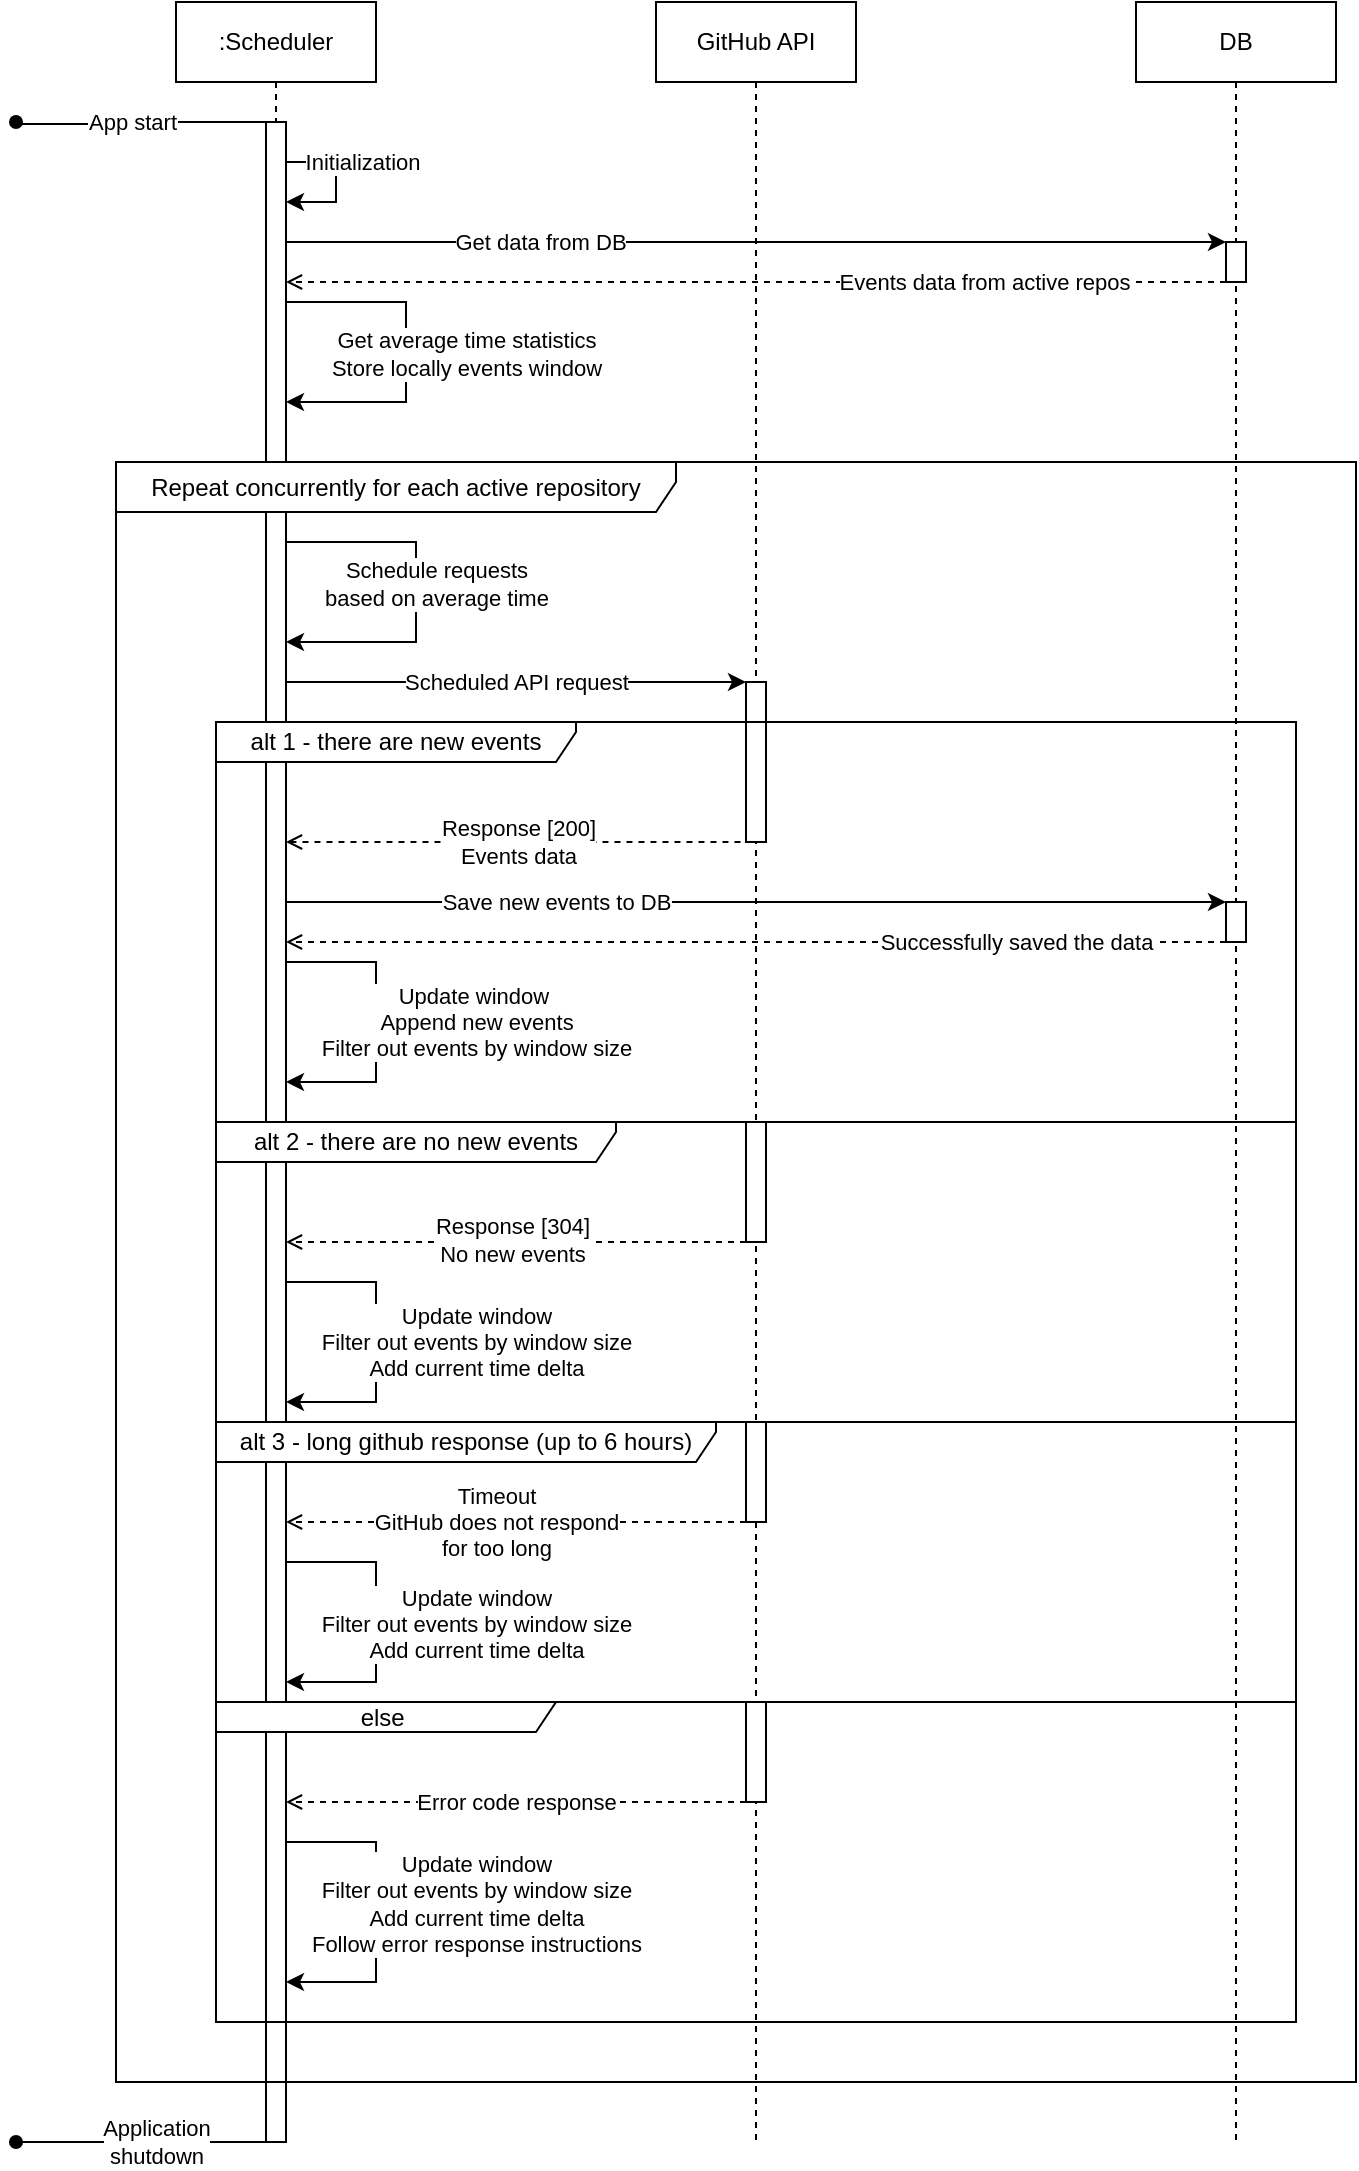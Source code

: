 <mxfile version="24.8.6">
  <diagram name="Page-1" id="McgcGxLk_ZRfMg0aqA5W">
    <mxGraphModel dx="1687" dy="868" grid="1" gridSize="10" guides="1" tooltips="1" connect="1" arrows="1" fold="1" page="1" pageScale="1" pageWidth="850" pageHeight="1100" math="0" shadow="0">
      <root>
        <mxCell id="0" />
        <mxCell id="iSizkOf7c_K9tfDlirgX-57" value="lifetime_lines" style="" parent="0" />
        <mxCell id="iSizkOf7c_K9tfDlirgX-15" value="DB" style="shape=umlLifeline;perimeter=lifelinePerimeter;whiteSpace=wrap;html=1;container=1;dropTarget=0;collapsible=0;recursiveResize=0;outlineConnect=0;portConstraint=eastwest;newEdgeStyle={&quot;curved&quot;:0,&quot;rounded&quot;:0};" vertex="1" parent="iSizkOf7c_K9tfDlirgX-57">
          <mxGeometry x="600" y="40" width="100" height="1070" as="geometry" />
        </mxCell>
        <mxCell id="iSizkOf7c_K9tfDlirgX-41" value="" style="html=1;points=[[0,0,0,0,5],[0,1,0,0,-5],[1,0,0,0,5],[1,1,0,0,-5]];perimeter=orthogonalPerimeter;outlineConnect=0;targetShapes=umlLifeline;portConstraint=eastwest;newEdgeStyle={&quot;curved&quot;:0,&quot;rounded&quot;:0};" vertex="1" parent="iSizkOf7c_K9tfDlirgX-15">
          <mxGeometry x="45" y="120" width="10" height="20" as="geometry" />
        </mxCell>
        <mxCell id="iSizkOf7c_K9tfDlirgX-83" value="" style="html=1;points=[[0,0,0,0,5],[0,1,0,0,-5],[1,0,0,0,5],[1,1,0,0,-5]];perimeter=orthogonalPerimeter;outlineConnect=0;targetShapes=umlLifeline;portConstraint=eastwest;newEdgeStyle={&quot;curved&quot;:0,&quot;rounded&quot;:0};" vertex="1" parent="iSizkOf7c_K9tfDlirgX-15">
          <mxGeometry x="45" y="450" width="10" height="20" as="geometry" />
        </mxCell>
        <mxCell id="iSizkOf7c_K9tfDlirgX-14" value="GitHub API" style="shape=umlLifeline;perimeter=lifelinePerimeter;whiteSpace=wrap;html=1;container=1;dropTarget=0;collapsible=0;recursiveResize=0;outlineConnect=0;portConstraint=eastwest;newEdgeStyle={&quot;curved&quot;:0,&quot;rounded&quot;:0};" vertex="1" parent="iSizkOf7c_K9tfDlirgX-57">
          <mxGeometry x="360" y="40" width="100" height="1070" as="geometry" />
        </mxCell>
        <mxCell id="iSizkOf7c_K9tfDlirgX-56" value="" style="html=1;points=[[0,0,0,0,5],[0,1,0,0,-5],[1,0,0,0,5],[1,1,0,0,-5]];perimeter=orthogonalPerimeter;outlineConnect=0;targetShapes=umlLifeline;portConstraint=eastwest;newEdgeStyle={&quot;curved&quot;:0,&quot;rounded&quot;:0};" vertex="1" parent="iSizkOf7c_K9tfDlirgX-14">
          <mxGeometry x="45" y="340" width="10" height="80" as="geometry" />
        </mxCell>
        <mxCell id="iSizkOf7c_K9tfDlirgX-13" value=":Scheduler" style="shape=umlLifeline;perimeter=lifelinePerimeter;whiteSpace=wrap;html=1;container=1;dropTarget=0;collapsible=0;recursiveResize=0;outlineConnect=0;portConstraint=eastwest;newEdgeStyle={&quot;curved&quot;:0,&quot;rounded&quot;:0};" vertex="1" parent="iSizkOf7c_K9tfDlirgX-57">
          <mxGeometry x="120" y="40" width="100" height="580" as="geometry" />
        </mxCell>
        <mxCell id="iSizkOf7c_K9tfDlirgX-20" style="edgeStyle=orthogonalEdgeStyle;rounded=0;orthogonalLoop=1;jettySize=auto;html=1;curved=0;" edge="1" parent="iSizkOf7c_K9tfDlirgX-13" source="iSizkOf7c_K9tfDlirgX-19" target="iSizkOf7c_K9tfDlirgX-19">
          <mxGeometry relative="1" as="geometry">
            <mxPoint x="65" y="100.034" as="targetPoint" />
            <Array as="points">
              <mxPoint x="80" y="80" />
              <mxPoint x="80" y="100" />
            </Array>
          </mxGeometry>
        </mxCell>
        <mxCell id="iSizkOf7c_K9tfDlirgX-22" value="Initialization" style="edgeLabel;html=1;align=center;verticalAlign=middle;resizable=0;points=[];" vertex="1" connectable="0" parent="iSizkOf7c_K9tfDlirgX-20">
          <mxGeometry x="-0.337" y="-1" relative="1" as="geometry">
            <mxPoint x="15" y="-1" as="offset" />
          </mxGeometry>
        </mxCell>
        <mxCell id="iSizkOf7c_K9tfDlirgX-84" style="edgeStyle=orthogonalEdgeStyle;rounded=0;orthogonalLoop=1;jettySize=auto;html=1;curved=0;dashed=1;endArrow=open;endFill=0;" edge="1" parent="iSizkOf7c_K9tfDlirgX-57" source="iSizkOf7c_K9tfDlirgX-83" target="iSizkOf7c_K9tfDlirgX-19">
          <mxGeometry relative="1" as="geometry">
            <Array as="points">
              <mxPoint x="410" y="510" />
              <mxPoint x="410" y="510" />
            </Array>
          </mxGeometry>
        </mxCell>
        <mxCell id="iSizkOf7c_K9tfDlirgX-85" value="Successfully saved the data" style="edgeLabel;html=1;align=center;verticalAlign=middle;resizable=0;points=[];" vertex="1" connectable="0" parent="iSizkOf7c_K9tfDlirgX-84">
          <mxGeometry x="-0.2" y="1" relative="1" as="geometry">
            <mxPoint x="83" y="-1" as="offset" />
          </mxGeometry>
        </mxCell>
        <mxCell id="iSizkOf7c_K9tfDlirgX-97" style="edgeStyle=orthogonalEdgeStyle;rounded=0;orthogonalLoop=1;jettySize=auto;html=1;curved=0;dashed=1;endArrow=open;endFill=0;" edge="1" parent="iSizkOf7c_K9tfDlirgX-57" source="iSizkOf7c_K9tfDlirgX-96" target="iSizkOf7c_K9tfDlirgX-19">
          <mxGeometry relative="1" as="geometry">
            <Array as="points">
              <mxPoint x="340" y="660" />
              <mxPoint x="340" y="660" />
            </Array>
          </mxGeometry>
        </mxCell>
        <mxCell id="iSizkOf7c_K9tfDlirgX-98" value="Response [304]&lt;div&gt;No new events&lt;/div&gt;" style="edgeLabel;html=1;align=center;verticalAlign=middle;resizable=0;points=[];" vertex="1" connectable="0" parent="iSizkOf7c_K9tfDlirgX-97">
          <mxGeometry x="0.016" y="-1" relative="1" as="geometry">
            <mxPoint as="offset" />
          </mxGeometry>
        </mxCell>
        <mxCell id="iSizkOf7c_K9tfDlirgX-96" value="" style="html=1;points=[[0,0,0,0,5],[0,1,0,0,-5],[1,0,0,0,5],[1,1,0,0,-5]];perimeter=orthogonalPerimeter;outlineConnect=0;targetShapes=umlLifeline;portConstraint=eastwest;newEdgeStyle={&quot;curved&quot;:0,&quot;rounded&quot;:0};" vertex="1" parent="iSizkOf7c_K9tfDlirgX-57">
          <mxGeometry x="405" y="600" width="10" height="60" as="geometry" />
        </mxCell>
        <mxCell id="iSizkOf7c_K9tfDlirgX-52" style="edgeStyle=orthogonalEdgeStyle;rounded=0;orthogonalLoop=1;jettySize=auto;html=1;curved=0;elbow=vertical;" edge="1" parent="iSizkOf7c_K9tfDlirgX-57" source="iSizkOf7c_K9tfDlirgX-19" target="iSizkOf7c_K9tfDlirgX-19">
          <mxGeometry relative="1" as="geometry">
            <mxPoint x="185" y="329.97" as="sourcePoint" />
            <mxPoint x="185" y="359.97" as="targetPoint" />
            <Array as="points">
              <mxPoint x="240" y="310" />
              <mxPoint x="240" y="360" />
            </Array>
          </mxGeometry>
        </mxCell>
        <mxCell id="iSizkOf7c_K9tfDlirgX-53" value="Schedule requests&lt;div&gt;based on average time&lt;/div&gt;" style="edgeLabel;html=1;align=center;verticalAlign=middle;resizable=0;points=[];" vertex="1" connectable="0" parent="iSizkOf7c_K9tfDlirgX-52">
          <mxGeometry x="0.159" relative="1" as="geometry">
            <mxPoint x="10" y="-19" as="offset" />
          </mxGeometry>
        </mxCell>
        <mxCell id="iSizkOf7c_K9tfDlirgX-44" style="edgeStyle=orthogonalEdgeStyle;rounded=0;orthogonalLoop=1;jettySize=auto;html=1;curved=0;" edge="1" parent="iSizkOf7c_K9tfDlirgX-57" source="iSizkOf7c_K9tfDlirgX-19" target="iSizkOf7c_K9tfDlirgX-19">
          <mxGeometry relative="1" as="geometry">
            <mxPoint x="180" y="190" as="sourcePoint" />
            <mxPoint x="180" y="240.034" as="targetPoint" />
            <Array as="points">
              <mxPoint x="235" y="190" />
              <mxPoint x="235" y="240" />
            </Array>
          </mxGeometry>
        </mxCell>
        <mxCell id="iSizkOf7c_K9tfDlirgX-47" value="Get average time statistics&lt;div&gt;Store locally events window&lt;/div&gt;" style="edgeLabel;html=1;align=center;verticalAlign=middle;resizable=0;points=[];" vertex="1" connectable="0" parent="iSizkOf7c_K9tfDlirgX-44">
          <mxGeometry x="0.005" y="1" relative="1" as="geometry">
            <mxPoint x="29" as="offset" />
          </mxGeometry>
        </mxCell>
        <mxCell id="1" value="general" parent="0" />
        <mxCell id="iSizkOf7c_K9tfDlirgX-16" style="edgeStyle=orthogonalEdgeStyle;rounded=0;orthogonalLoop=1;jettySize=auto;html=1;curved=0;endArrow=oval;endFill=1;" edge="1" parent="1" source="iSizkOf7c_K9tfDlirgX-13">
          <mxGeometry relative="1" as="geometry">
            <mxPoint x="40" y="100" as="targetPoint" />
            <Array as="points">
              <mxPoint x="81" y="100" />
              <mxPoint x="40" y="101" />
            </Array>
          </mxGeometry>
        </mxCell>
        <mxCell id="iSizkOf7c_K9tfDlirgX-17" value="App start" style="edgeLabel;html=1;align=center;verticalAlign=middle;resizable=0;points=[];" vertex="1" connectable="0" parent="iSizkOf7c_K9tfDlirgX-16">
          <mxGeometry x="0.087" relative="1" as="geometry">
            <mxPoint as="offset" />
          </mxGeometry>
        </mxCell>
        <mxCell id="iSizkOf7c_K9tfDlirgX-38" style="edgeStyle=orthogonalEdgeStyle;rounded=0;orthogonalLoop=1;jettySize=auto;html=1;curved=0;" edge="1" parent="1" source="iSizkOf7c_K9tfDlirgX-19" target="iSizkOf7c_K9tfDlirgX-41">
          <mxGeometry relative="1" as="geometry">
            <mxPoint x="185" y="160.034" as="sourcePoint" />
            <mxPoint x="640" y="160" as="targetPoint" />
            <Array as="points">
              <mxPoint x="290" y="160" />
              <mxPoint x="290" y="160" />
            </Array>
          </mxGeometry>
        </mxCell>
        <mxCell id="iSizkOf7c_K9tfDlirgX-39" value="Get data from DB" style="edgeLabel;html=1;align=center;verticalAlign=middle;resizable=0;points=[];" vertex="1" connectable="0" parent="iSizkOf7c_K9tfDlirgX-38">
          <mxGeometry x="-0.678" y="1" relative="1" as="geometry">
            <mxPoint x="51" y="1" as="offset" />
          </mxGeometry>
        </mxCell>
        <mxCell id="iSizkOf7c_K9tfDlirgX-42" style="edgeStyle=orthogonalEdgeStyle;rounded=0;orthogonalLoop=1;jettySize=auto;html=1;curved=0;dashed=1;endArrow=open;endFill=0;" edge="1" parent="1" source="iSizkOf7c_K9tfDlirgX-41" target="iSizkOf7c_K9tfDlirgX-19">
          <mxGeometry relative="1" as="geometry">
            <mxPoint x="185" y="180.034" as="targetPoint" />
            <Array as="points">
              <mxPoint x="410" y="180" />
              <mxPoint x="410" y="180" />
            </Array>
          </mxGeometry>
        </mxCell>
        <mxCell id="iSizkOf7c_K9tfDlirgX-43" value="Events data from active repos" style="edgeLabel;html=1;align=center;verticalAlign=middle;resizable=0;points=[];" vertex="1" connectable="0" parent="iSizkOf7c_K9tfDlirgX-42">
          <mxGeometry x="0.593" y="-1" relative="1" as="geometry">
            <mxPoint x="253" y="1" as="offset" />
          </mxGeometry>
        </mxCell>
        <mxCell id="iSizkOf7c_K9tfDlirgX-106" style="edgeStyle=orthogonalEdgeStyle;rounded=0;orthogonalLoop=1;jettySize=auto;html=1;curved=0;endArrow=oval;endFill=1;" edge="1" parent="1" source="iSizkOf7c_K9tfDlirgX-19">
          <mxGeometry relative="1" as="geometry">
            <mxPoint x="40" y="1110" as="targetPoint" />
            <Array as="points">
              <mxPoint x="40" y="1110" />
            </Array>
          </mxGeometry>
        </mxCell>
        <mxCell id="iSizkOf7c_K9tfDlirgX-107" value="Application&lt;div&gt;shutdown&lt;/div&gt;" style="edgeLabel;html=1;align=center;verticalAlign=middle;resizable=0;points=[];" vertex="1" connectable="0" parent="iSizkOf7c_K9tfDlirgX-106">
          <mxGeometry x="0.177" relative="1" as="geometry">
            <mxPoint x="18" as="offset" />
          </mxGeometry>
        </mxCell>
        <mxCell id="iSizkOf7c_K9tfDlirgX-19" value="" style="html=1;points=[[0,0,0,0,5],[0,1,0,0,-5],[1,0,0,0,5],[1,1,0,0,-5]];perimeter=orthogonalPerimeter;outlineConnect=0;targetShapes=umlLifeline;portConstraint=eastwest;newEdgeStyle={&quot;curved&quot;:0,&quot;rounded&quot;:0};" vertex="1" parent="1">
          <mxGeometry x="165" y="100" width="10" height="1010" as="geometry" />
        </mxCell>
        <mxCell id="iSizkOf7c_K9tfDlirgX-54" style="edgeStyle=orthogonalEdgeStyle;rounded=0;orthogonalLoop=1;jettySize=auto;html=1;curved=0;" edge="1" parent="1" source="iSizkOf7c_K9tfDlirgX-19" target="iSizkOf7c_K9tfDlirgX-56">
          <mxGeometry relative="1" as="geometry">
            <mxPoint x="400" y="360" as="targetPoint" />
            <Array as="points">
              <mxPoint x="280" y="380" />
              <mxPoint x="280" y="380" />
            </Array>
          </mxGeometry>
        </mxCell>
        <mxCell id="iSizkOf7c_K9tfDlirgX-58" value="Scheduled API request" style="edgeLabel;html=1;align=center;verticalAlign=middle;resizable=0;points=[];" vertex="1" connectable="0" parent="iSizkOf7c_K9tfDlirgX-54">
          <mxGeometry x="-0.347" relative="1" as="geometry">
            <mxPoint x="40" as="offset" />
          </mxGeometry>
        </mxCell>
        <mxCell id="iSizkOf7c_K9tfDlirgX-71" style="edgeStyle=orthogonalEdgeStyle;rounded=0;orthogonalLoop=1;jettySize=auto;html=1;curved=0;dashed=1;endArrow=open;endFill=0;" edge="1" parent="1" source="iSizkOf7c_K9tfDlirgX-68">
          <mxGeometry relative="1" as="geometry">
            <mxPoint x="175" y="800" as="targetPoint" />
            <mxPoint x="400" y="840" as="sourcePoint" />
            <Array as="points">
              <mxPoint x="290" y="800" />
              <mxPoint x="290" y="800" />
            </Array>
          </mxGeometry>
        </mxCell>
        <mxCell id="iSizkOf7c_K9tfDlirgX-72" value="Timeout&lt;div&gt;GitHub does not respond&lt;/div&gt;&lt;div&gt;for too long&lt;/div&gt;" style="edgeLabel;html=1;align=center;verticalAlign=middle;resizable=0;points=[];" vertex="1" connectable="0" parent="iSizkOf7c_K9tfDlirgX-71">
          <mxGeometry x="0.065" relative="1" as="geometry">
            <mxPoint x="-3" as="offset" />
          </mxGeometry>
        </mxCell>
        <mxCell id="iSizkOf7c_K9tfDlirgX-68" value="" style="html=1;points=[[0,0,0,0,5],[0,1,0,0,-5],[1,0,0,0,5],[1,1,0,0,-5]];perimeter=orthogonalPerimeter;outlineConnect=0;targetShapes=umlLifeline;portConstraint=eastwest;newEdgeStyle={&quot;curved&quot;:0,&quot;rounded&quot;:0};" vertex="1" parent="1">
          <mxGeometry x="405" y="750" width="10" height="50" as="geometry" />
        </mxCell>
        <mxCell id="iSizkOf7c_K9tfDlirgX-74" value="" style="html=1;points=[[0,0,0,0,5],[0,1,0,0,-5],[1,0,0,0,5],[1,1,0,0,-5]];perimeter=orthogonalPerimeter;outlineConnect=0;targetShapes=umlLifeline;portConstraint=eastwest;newEdgeStyle={&quot;curved&quot;:0,&quot;rounded&quot;:0};" vertex="1" parent="1">
          <mxGeometry x="405" y="890" width="10" height="50" as="geometry" />
        </mxCell>
        <mxCell id="iSizkOf7c_K9tfDlirgX-86" style="edgeStyle=orthogonalEdgeStyle;rounded=0;orthogonalLoop=1;jettySize=auto;html=1;curved=0;" edge="1" parent="1" target="iSizkOf7c_K9tfDlirgX-19">
          <mxGeometry relative="1" as="geometry">
            <mxPoint x="175" y="530" as="sourcePoint" />
            <mxPoint x="175" y="560" as="targetPoint" />
            <Array as="points">
              <mxPoint x="175" y="520" />
              <mxPoint x="220" y="520" />
              <mxPoint x="220" y="580" />
            </Array>
          </mxGeometry>
        </mxCell>
        <mxCell id="iSizkOf7c_K9tfDlirgX-94" value="Update window&amp;nbsp;&lt;div&gt;Append new events&lt;/div&gt;&lt;div&gt;Filter out events by window size&lt;/div&gt;" style="edgeLabel;html=1;align=center;verticalAlign=middle;resizable=0;points=[];" vertex="1" connectable="0" parent="iSizkOf7c_K9tfDlirgX-86">
          <mxGeometry x="-0.007" y="1" relative="1" as="geometry">
            <mxPoint x="49" y="5" as="offset" />
          </mxGeometry>
        </mxCell>
        <mxCell id="iSizkOf7c_K9tfDlirgX-100" style="edgeStyle=orthogonalEdgeStyle;rounded=0;orthogonalLoop=1;jettySize=auto;html=1;curved=0;" edge="1" parent="1">
          <mxGeometry relative="1" as="geometry">
            <mxPoint x="175" y="690" as="sourcePoint" />
            <mxPoint x="175" y="740" as="targetPoint" />
            <Array as="points">
              <mxPoint x="175" y="680" />
              <mxPoint x="220" y="680" />
              <mxPoint x="220" y="740" />
              <mxPoint x="175" y="740" />
            </Array>
          </mxGeometry>
        </mxCell>
        <mxCell id="iSizkOf7c_K9tfDlirgX-101" value="Update window&lt;div&gt;Filter out events by window size&lt;/div&gt;&lt;div&gt;Add current time delta&lt;/div&gt;" style="edgeLabel;html=1;align=center;verticalAlign=middle;resizable=0;points=[];" vertex="1" connectable="0" parent="iSizkOf7c_K9tfDlirgX-100">
          <mxGeometry x="-0.001" y="1" relative="1" as="geometry">
            <mxPoint x="49" y="5" as="offset" />
          </mxGeometry>
        </mxCell>
        <mxCell id="iSizkOf7c_K9tfDlirgX-102" style="edgeStyle=orthogonalEdgeStyle;rounded=0;orthogonalLoop=1;jettySize=auto;html=1;curved=0;" edge="1" parent="1">
          <mxGeometry relative="1" as="geometry">
            <mxPoint x="175" y="830" as="sourcePoint" />
            <mxPoint x="175" y="880" as="targetPoint" />
            <Array as="points">
              <mxPoint x="175" y="820" />
              <mxPoint x="220" y="820" />
              <mxPoint x="220" y="880" />
              <mxPoint x="175" y="880" />
            </Array>
          </mxGeometry>
        </mxCell>
        <mxCell id="iSizkOf7c_K9tfDlirgX-103" value="Update window&lt;div&gt;Filter out events by window size&lt;/div&gt;&lt;div&gt;Add current time delta&lt;/div&gt;" style="edgeLabel;html=1;align=center;verticalAlign=middle;resizable=0;points=[];" vertex="1" connectable="0" parent="iSizkOf7c_K9tfDlirgX-102">
          <mxGeometry x="-0.045" relative="1" as="geometry">
            <mxPoint x="50" y="9" as="offset" />
          </mxGeometry>
        </mxCell>
        <mxCell id="iSizkOf7c_K9tfDlirgX-104" style="edgeStyle=orthogonalEdgeStyle;rounded=0;orthogonalLoop=1;jettySize=auto;html=1;curved=0;" edge="1" parent="1" source="iSizkOf7c_K9tfDlirgX-19">
          <mxGeometry relative="1" as="geometry">
            <mxPoint x="175" y="690" as="sourcePoint" />
            <mxPoint x="175" y="1030" as="targetPoint" />
            <Array as="points">
              <mxPoint x="220" y="960" />
              <mxPoint x="220" y="1030" />
            </Array>
          </mxGeometry>
        </mxCell>
        <mxCell id="iSizkOf7c_K9tfDlirgX-105" value="Update window&lt;div&gt;Filter out events by window size&lt;/div&gt;&lt;div&gt;Add current time delta&lt;/div&gt;&lt;div&gt;Follow error response instructions&lt;/div&gt;" style="edgeLabel;html=1;align=center;verticalAlign=middle;resizable=0;points=[];" vertex="1" connectable="0" parent="iSizkOf7c_K9tfDlirgX-104">
          <mxGeometry x="-0.067" y="-2" relative="1" as="geometry">
            <mxPoint x="52" y="1" as="offset" />
          </mxGeometry>
        </mxCell>
        <mxCell id="iSizkOf7c_K9tfDlirgX-31" value="frames" style="" parent="0" />
        <mxCell id="iSizkOf7c_K9tfDlirgX-61" value="Repeat concurrently for each active repository" style="shape=umlFrame;whiteSpace=wrap;html=1;pointerEvents=0;width=280;height=25;" vertex="1" parent="iSizkOf7c_K9tfDlirgX-31">
          <mxGeometry x="90" y="270" width="620" height="810" as="geometry" />
        </mxCell>
        <mxCell id="iSizkOf7c_K9tfDlirgX-62" value="alt 1 - there are new events" style="shape=umlFrame;whiteSpace=wrap;html=1;pointerEvents=0;width=180;height=20;" vertex="1" parent="iSizkOf7c_K9tfDlirgX-31">
          <mxGeometry x="140" y="400" width="540" height="200" as="geometry" />
        </mxCell>
        <mxCell id="iSizkOf7c_K9tfDlirgX-64" value="alt 3 - long github response (up to 6 hours)" style="shape=umlFrame;whiteSpace=wrap;html=1;pointerEvents=0;width=250;height=20;" vertex="1" parent="iSizkOf7c_K9tfDlirgX-31">
          <mxGeometry x="140" y="750" width="540" height="140" as="geometry" />
        </mxCell>
        <mxCell id="iSizkOf7c_K9tfDlirgX-65" value="else&amp;nbsp;" style="shape=umlFrame;whiteSpace=wrap;html=1;pointerEvents=0;width=170;height=15;" vertex="1" parent="iSizkOf7c_K9tfDlirgX-31">
          <mxGeometry x="140" y="890" width="540" height="160" as="geometry" />
        </mxCell>
        <mxCell id="iSizkOf7c_K9tfDlirgX-66" style="edgeStyle=orthogonalEdgeStyle;rounded=0;orthogonalLoop=1;jettySize=auto;html=1;curved=0;startArrow=open;startFill=0;endArrow=none;endFill=0;dashed=1;" edge="1" parent="iSizkOf7c_K9tfDlirgX-31" source="iSizkOf7c_K9tfDlirgX-19" target="iSizkOf7c_K9tfDlirgX-56">
          <mxGeometry relative="1" as="geometry">
            <Array as="points">
              <mxPoint x="290" y="460" />
              <mxPoint x="290" y="460" />
            </Array>
          </mxGeometry>
        </mxCell>
        <mxCell id="iSizkOf7c_K9tfDlirgX-67" value="Response [200]&lt;div&gt;Events data&lt;/div&gt;" style="edgeLabel;html=1;align=center;verticalAlign=middle;resizable=0;points=[];" vertex="1" connectable="0" parent="iSizkOf7c_K9tfDlirgX-66">
          <mxGeometry x="0.125" y="2" relative="1" as="geometry">
            <mxPoint x="-14" y="2" as="offset" />
          </mxGeometry>
        </mxCell>
        <mxCell id="iSizkOf7c_K9tfDlirgX-75" style="edgeStyle=orthogonalEdgeStyle;rounded=0;orthogonalLoop=1;jettySize=auto;html=1;curved=0;dashed=1;endArrow=open;endFill=0;" edge="1" parent="iSizkOf7c_K9tfDlirgX-31" source="iSizkOf7c_K9tfDlirgX-74" target="iSizkOf7c_K9tfDlirgX-19">
          <mxGeometry relative="1" as="geometry">
            <mxPoint x="175" y="900" as="targetPoint" />
            <Array as="points">
              <mxPoint x="290" y="940" />
              <mxPoint x="290" y="940" />
            </Array>
          </mxGeometry>
        </mxCell>
        <mxCell id="iSizkOf7c_K9tfDlirgX-76" value="Error code response" style="edgeLabel;html=1;align=center;verticalAlign=middle;resizable=0;points=[];" vertex="1" connectable="0" parent="iSizkOf7c_K9tfDlirgX-75">
          <mxGeometry x="0.034" y="2" relative="1" as="geometry">
            <mxPoint x="4" y="-2" as="offset" />
          </mxGeometry>
        </mxCell>
        <mxCell id="iSizkOf7c_K9tfDlirgX-79" style="edgeStyle=orthogonalEdgeStyle;rounded=0;orthogonalLoop=1;jettySize=auto;html=1;curved=0;" edge="1" parent="iSizkOf7c_K9tfDlirgX-31" source="iSizkOf7c_K9tfDlirgX-19" target="iSizkOf7c_K9tfDlirgX-83">
          <mxGeometry relative="1" as="geometry">
            <Array as="points">
              <mxPoint x="290" y="490" />
              <mxPoint x="290" y="490" />
            </Array>
          </mxGeometry>
        </mxCell>
        <mxCell id="iSizkOf7c_K9tfDlirgX-80" value="Save new events to DB" style="edgeLabel;html=1;align=center;verticalAlign=middle;resizable=0;points=[];" vertex="1" connectable="0" parent="iSizkOf7c_K9tfDlirgX-79">
          <mxGeometry x="-0.609" y="2" relative="1" as="geometry">
            <mxPoint x="43" y="2" as="offset" />
          </mxGeometry>
        </mxCell>
        <mxCell id="iSizkOf7c_K9tfDlirgX-95" value="alt 2 - there are no new events" style="shape=umlFrame;whiteSpace=wrap;html=1;pointerEvents=0;width=200;height=20;" vertex="1" parent="iSizkOf7c_K9tfDlirgX-31">
          <mxGeometry x="140" y="600" width="540" height="150" as="geometry" />
        </mxCell>
      </root>
    </mxGraphModel>
  </diagram>
</mxfile>
